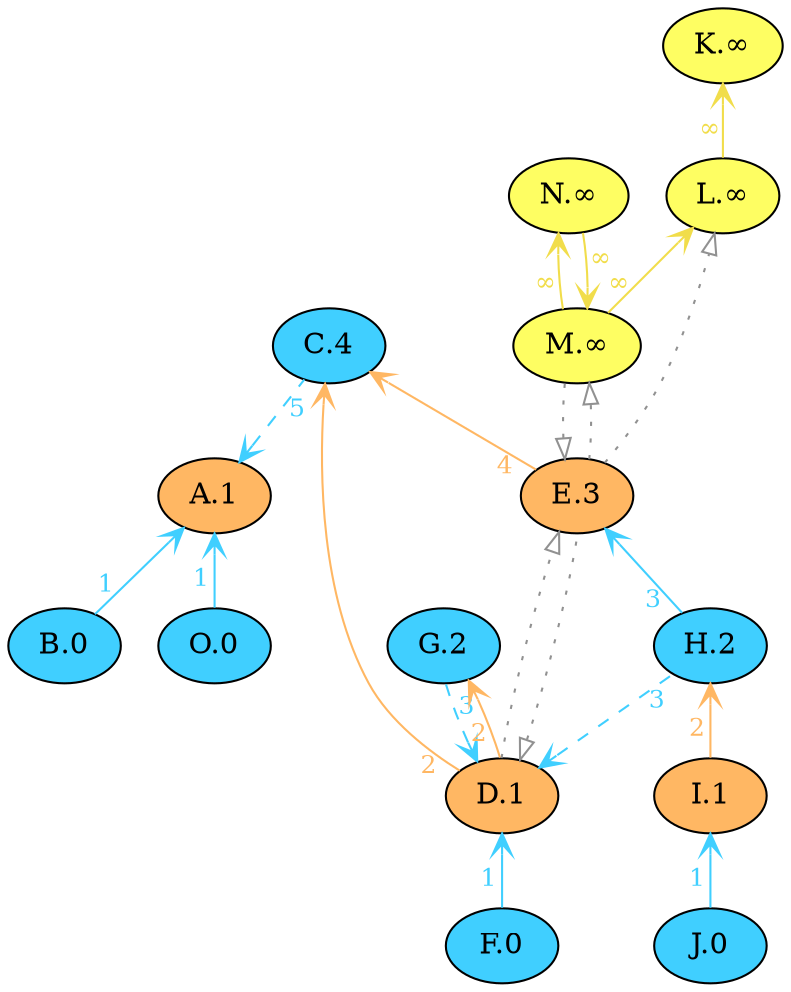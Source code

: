 
// Input AF: ( [A, B, C, D, E, F, G, H, I, J, K, L, M, N, O], [(E, L), (L, K), (N, M), (M, L), (M, N), (B, A), (F, D), (H, E), (M, E), (E, M), (C, A), (G, D), (D, C), (E, C), (D, E), (D, G), (E, D), (I, H), (J, I), (O, A), (H, D)] )
// Layer by: Attacks
// Use Blunders: Yes
// Use Re-Derivations: Yes
digraph {
 rankdir=BT  // Node defaults can be set here if needed
    "B" [style="filled" fillcolor="#40cfff" label="B.0" fontsize=14]
    "C" [style="filled" fillcolor="#40cfff" label="C.4" fontsize=14]
    "F" [style="filled" fillcolor="#40cfff" label="F.0" fontsize=14]
    "G" [style="filled" fillcolor="#40cfff" label="G.2" fontsize=14]
    "H" [style="filled" fillcolor="#40cfff" label="H.2" fontsize=14]
    "J" [style="filled" fillcolor="#40cfff" label="J.0" fontsize=14]
    "O" [style="filled" fillcolor="#40cfff" label="O.0" fontsize=14]
    "K" [style="filled" fillcolor="#FEFE62" label="K.∞" fontsize=14]
    "L" [style="filled" fillcolor="#FEFE62" label="L.∞" fontsize=14]
    "M" [style="filled" fillcolor="#FEFE62" label="M.∞" fontsize=14]
    "N" [style="filled" fillcolor="#FEFE62" label="N.∞" fontsize=14]
    "A" [style="filled" fillcolor="#ffb763" label="A.1" fontsize=14]
    "D" [style="filled" fillcolor="#ffb763" label="D.1" fontsize=14]
    "E" [style="filled" fillcolor="#ffb763" label="E.3" fontsize=14]
    "I" [style="filled" fillcolor="#ffb763" label="I.1" fontsize=14]
    edge[labeldistance=1.5 fontsize=12]
    "E" -> "L" [color="#919191" style="dotted"fontcolor="#919191"arrowtail="onormal"arrowhead="onormal"taillabel=""]
    "L" -> "K" [color="#f1dd4b" style="solid"fontcolor="#f1dd4b"arrowtail="vee"arrowhead="vee"taillabel="∞"]
    "N" -> "M" [color="#f1dd4b" style="solid"fontcolor="#f1dd4b"arrowtail="vee"arrowhead="vee"taillabel="∞"]
    "M" -> "L" [color="#f1dd4b" style="solid"fontcolor="#f1dd4b"arrowtail="vee"arrowhead="vee"taillabel="∞"]
    "M" -> "N" [color="#f1dd4b" style="solid"fontcolor="#f1dd4b"arrowtail="vee"arrowhead="vee"taillabel="∞"]
    "B" -> "A" [color="#40cfff" style="solid"fontcolor="#40cfff"arrowtail="vee"arrowhead="vee"taillabel="1"]
    "F" -> "D" [color="#40cfff" style="solid"fontcolor="#40cfff"arrowtail="vee"arrowhead="vee"taillabel="1"]
    "H" -> "E" [color="#40cfff" style="solid"fontcolor="#40cfff"arrowtail="vee"arrowhead="vee"taillabel="3"]
    "E" -> "M" [dir=back color="#919191" style= "dotted"fontcolor="#919191"arrowtail="onormal"arrowhead="onormal"headlabel=""]
    "E" -> "M" [color="#919191" style="dotted"fontcolor="#919191"arrowtail="onormal"arrowhead="onormal"taillabel=""]
    "A" -> "C" [dir=back color="#40cfff" style= "dashed"fontcolor="#40cfff"arrowtail="vee"arrowhead="vee"headlabel="5"]
    "D" -> "G" [dir=back color="#40cfff" style= "dashed"fontcolor="#40cfff"arrowtail="vee"arrowhead="vee"headlabel="3"]
    "D" -> "C" [color="#ffb763" style="solid"fontcolor="#ffb763"arrowtail="vee"arrowhead="vee"taillabel="2"]
    "E" -> "C" [color="#ffb763" style="solid"fontcolor="#ffb763"arrowtail="vee"arrowhead="vee"taillabel="4"]
    "D" -> "E" [color="#919191" style="dotted"fontcolor="#919191"arrowtail="onormal"arrowhead="onormal"taillabel=""]
    "D" -> "G" [color="#ffb763" style="solid"fontcolor="#ffb763"arrowtail="vee"arrowhead="vee"taillabel="2"]
    "D" -> "E" [dir=back color="#919191" style= "dotted"fontcolor="#919191"arrowtail="onormal"arrowhead="onormal"headlabel=""]
    "I" -> "H" [color="#ffb763" style="solid"fontcolor="#ffb763"arrowtail="vee"arrowhead="vee"taillabel="2"]
    "J" -> "I" [color="#40cfff" style="solid"fontcolor="#40cfff"arrowtail="vee"arrowhead="vee"taillabel="1"]
    "O" -> "A" [color="#40cfff" style="solid"fontcolor="#40cfff"arrowtail="vee"arrowhead="vee"taillabel="1"]
    "D" -> "H" [dir=back color="#40cfff" style= "dashed"fontcolor="#40cfff"arrowtail="vee"arrowhead="vee"headlabel="3"]
}